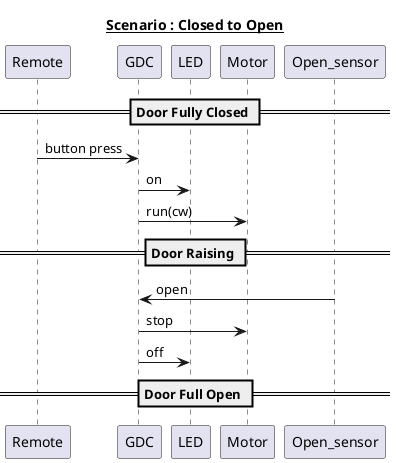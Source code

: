 @startuml

title __Scenario : Closed to Open__
 
== Door Fully Closed ==
Remote -> GDC : button press
GDC -> LED : on
GDC -> Motor : run(cw)
== Door Raising ==
GDC <- Open_sensor : open
GDC -> Motor : stop
GDC -> LED : off
== Door Full Open ==

@enduml
